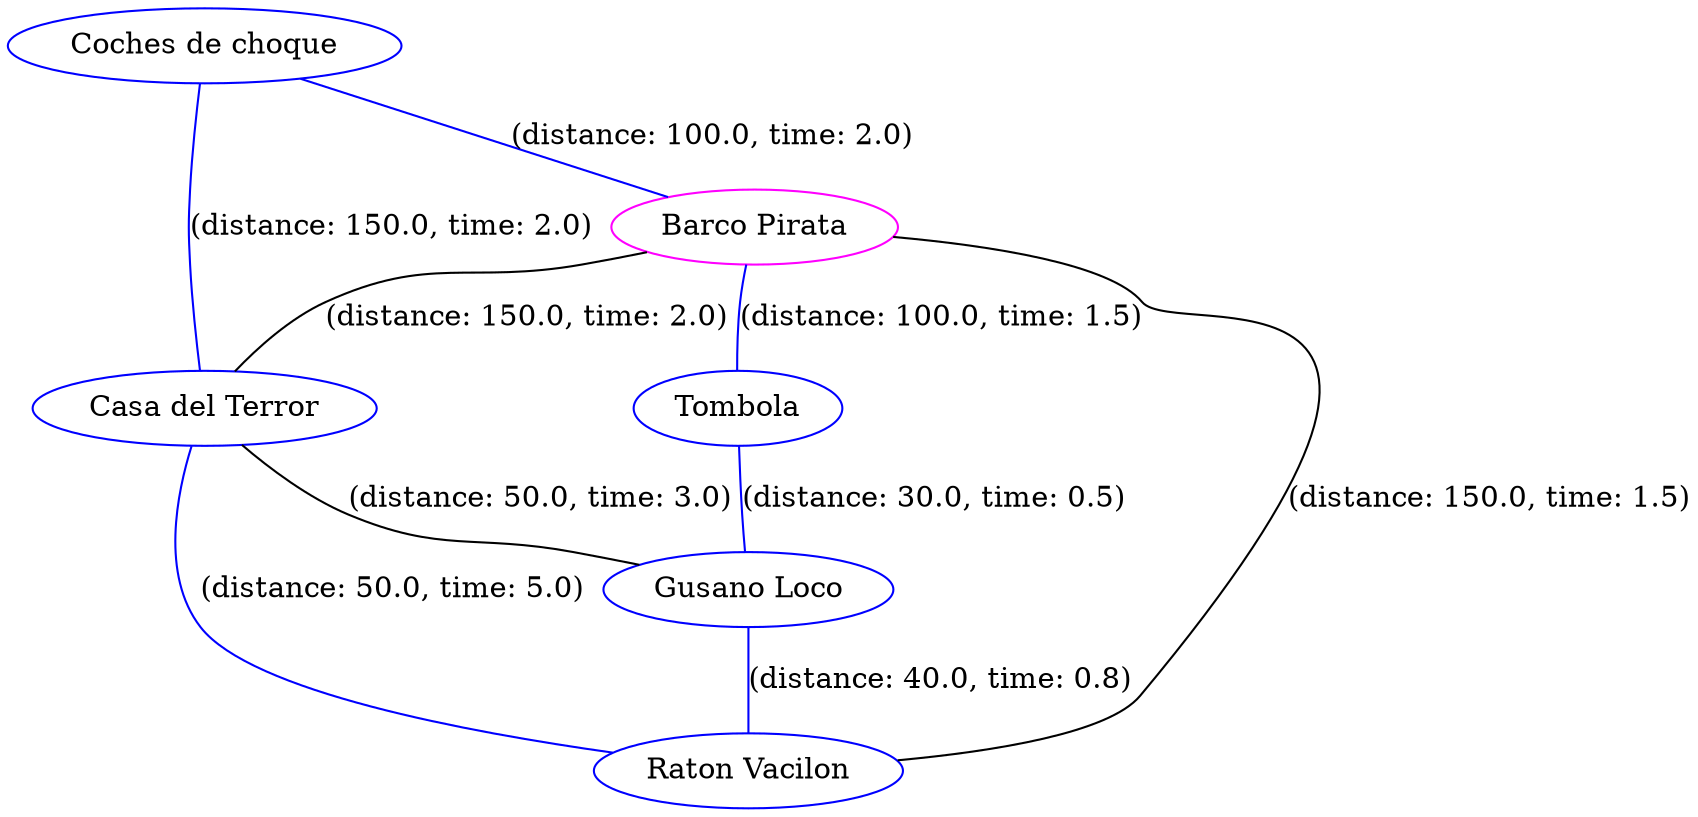 strict graph G {
  1 [ color="magenta" label="Barco Pirata" ];
  2 [ color="blue" label="Casa del Terror" ];
  3 [ color="blue" label="Tombola" ];
  4 [ color="blue" label="Gusano Loco" ];
  5 [ color="blue" label="Raton Vacilon" ];
  6 [ color="blue" label="Coches de choque" ];
  1 -- 2 [ label="(distance: 150.0, time: 2.0)" ];
  1 -- 3 [ color="blue" label="(distance: 100.0, time: 1.5)" ];
  1 -- 5 [ label="(distance: 150.0, time: 1.5)" ];
  2 -- 5 [ color="blue" label="(distance: 50.0, time: 5.0)" ];
  3 -- 4 [ color="blue" label="(distance: 30.0, time: 0.5)" ];
  4 -- 5 [ color="blue" label="(distance: 40.0, time: 0.8)" ];
  6 -- 2 [ color="blue" label="(distance: 150.0, time: 2.0)" ];
  6 -- 1 [ color="blue" label="(distance: 100.0, time: 2.0)" ];
  2 -- 4 [ label="(distance: 50.0, time: 3.0)" ];
}
